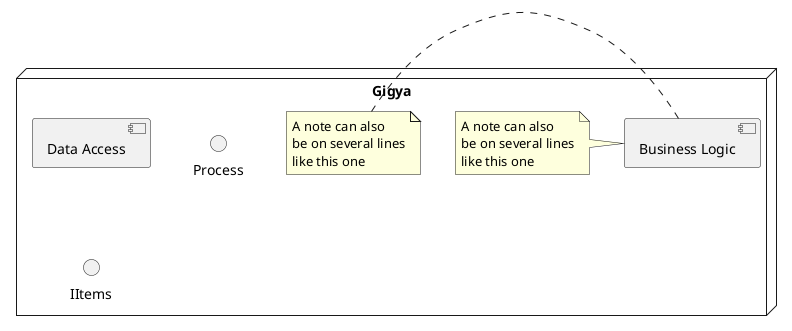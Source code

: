 @startuml
'https://plantuml.com/class-diagram

node "Gigya" {
    [Business Logic]
    [Data Access] as DA  
    interface Process  as Math
    interface "IItems" as Items
    
    note left of [Business Logic]
        A note can also
        be on several lines
        like this one
    end note
    
} 

node "Gigya" {
    [Business Logic]
    [Data Access] as DA  
    interface Process  as Math
    interface "IItems" as Items
    
    note left of [Business Logic]
        A note can also
        be on several lines
        like this one
    end note
    
} 

@enduml

@startmindmap
!$foo = { "company": "Skynet", "employees" : [
  {"name" : "alice", "salary": 100 },
  {"name" : "bob", "salary": 50} ]
}

* The salary of  
!foreach $emp in $foo.employees
  ** **$emp.name** 
  *** is 
  **** **$emp.salary**
!endfor
@endmindmap
